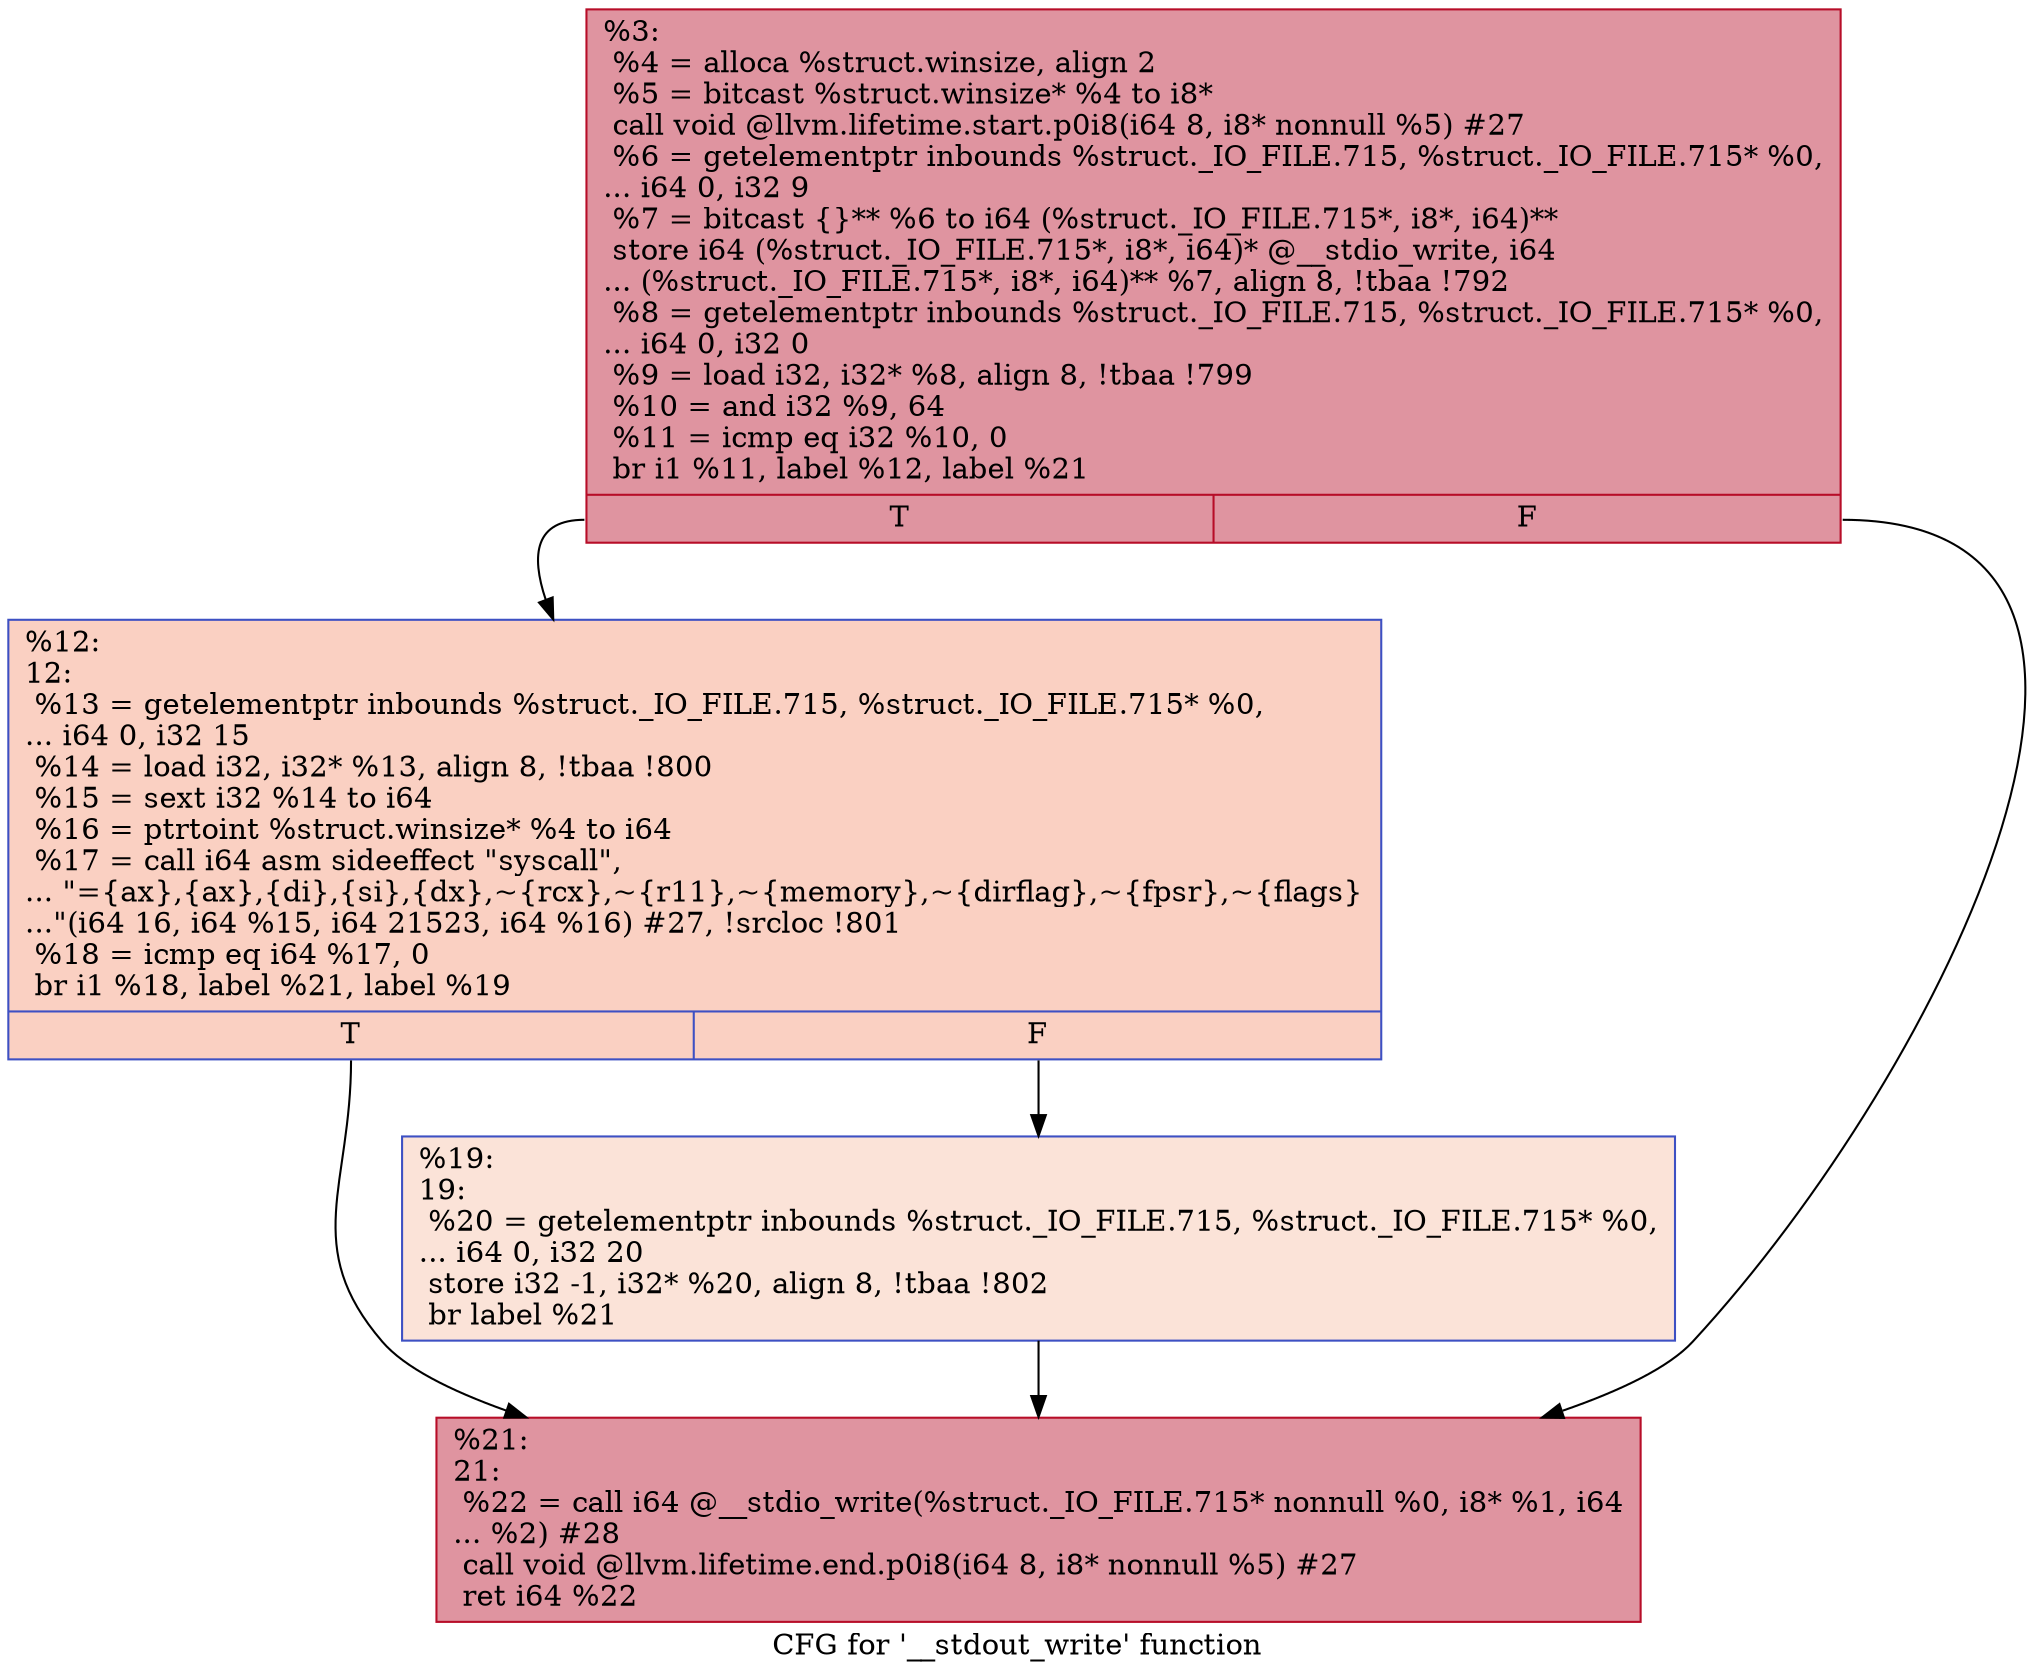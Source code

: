 digraph "CFG for '__stdout_write' function" {
	label="CFG for '__stdout_write' function";

	Node0x241c1a0 [shape=record,color="#b70d28ff", style=filled, fillcolor="#b70d2870",label="{%3:\l  %4 = alloca %struct.winsize, align 2\l  %5 = bitcast %struct.winsize* %4 to i8*\l  call void @llvm.lifetime.start.p0i8(i64 8, i8* nonnull %5) #27\l  %6 = getelementptr inbounds %struct._IO_FILE.715, %struct._IO_FILE.715* %0,\l... i64 0, i32 9\l  %7 = bitcast \{\}** %6 to i64 (%struct._IO_FILE.715*, i8*, i64)**\l  store i64 (%struct._IO_FILE.715*, i8*, i64)* @__stdio_write, i64\l... (%struct._IO_FILE.715*, i8*, i64)** %7, align 8, !tbaa !792\l  %8 = getelementptr inbounds %struct._IO_FILE.715, %struct._IO_FILE.715* %0,\l... i64 0, i32 0\l  %9 = load i32, i32* %8, align 8, !tbaa !799\l  %10 = and i32 %9, 64\l  %11 = icmp eq i32 %10, 0\l  br i1 %11, label %12, label %21\l|{<s0>T|<s1>F}}"];
	Node0x241c1a0:s0 -> Node0x241c4a0;
	Node0x241c1a0:s1 -> Node0x241c540;
	Node0x241c4a0 [shape=record,color="#3d50c3ff", style=filled, fillcolor="#f3947570",label="{%12:\l12:                                               \l  %13 = getelementptr inbounds %struct._IO_FILE.715, %struct._IO_FILE.715* %0,\l... i64 0, i32 15\l  %14 = load i32, i32* %13, align 8, !tbaa !800\l  %15 = sext i32 %14 to i64\l  %16 = ptrtoint %struct.winsize* %4 to i64\l  %17 = call i64 asm sideeffect \"syscall\",\l... \"=\{ax\},\{ax\},\{di\},\{si\},\{dx\},~\{rcx\},~\{r11\},~\{memory\},~\{dirflag\},~\{fpsr\},~\{flags\}\l...\"(i64 16, i64 %15, i64 21523, i64 %16) #27, !srcloc !801\l  %18 = icmp eq i64 %17, 0\l  br i1 %18, label %21, label %19\l|{<s0>T|<s1>F}}"];
	Node0x241c4a0:s0 -> Node0x241c540;
	Node0x241c4a0:s1 -> Node0x241c4f0;
	Node0x241c4f0 [shape=record,color="#3d50c3ff", style=filled, fillcolor="#f6bfa670",label="{%19:\l19:                                               \l  %20 = getelementptr inbounds %struct._IO_FILE.715, %struct._IO_FILE.715* %0,\l... i64 0, i32 20\l  store i32 -1, i32* %20, align 8, !tbaa !802\l  br label %21\l}"];
	Node0x241c4f0 -> Node0x241c540;
	Node0x241c540 [shape=record,color="#b70d28ff", style=filled, fillcolor="#b70d2870",label="{%21:\l21:                                               \l  %22 = call i64 @__stdio_write(%struct._IO_FILE.715* nonnull %0, i8* %1, i64\l... %2) #28\l  call void @llvm.lifetime.end.p0i8(i64 8, i8* nonnull %5) #27\l  ret i64 %22\l}"];
}
